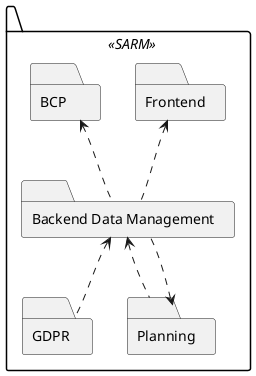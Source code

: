 @startuml implementation-view
top to bottom direction

package " " <<SARM>>{
    folder "Backend Data Management" as Backend {

    }

    folder "Frontend" as Frontend{

    }

    folder "BCP" as BCP{

    }

    folder "GDPR" as GDPR{

    }

    folder  "Planning" as Planning {

    }
}

Frontend <.. Backend
Backend <.. Planning
Planning <.. Backend
BCP <.. Backend
Backend <.. GDPR

@enduml